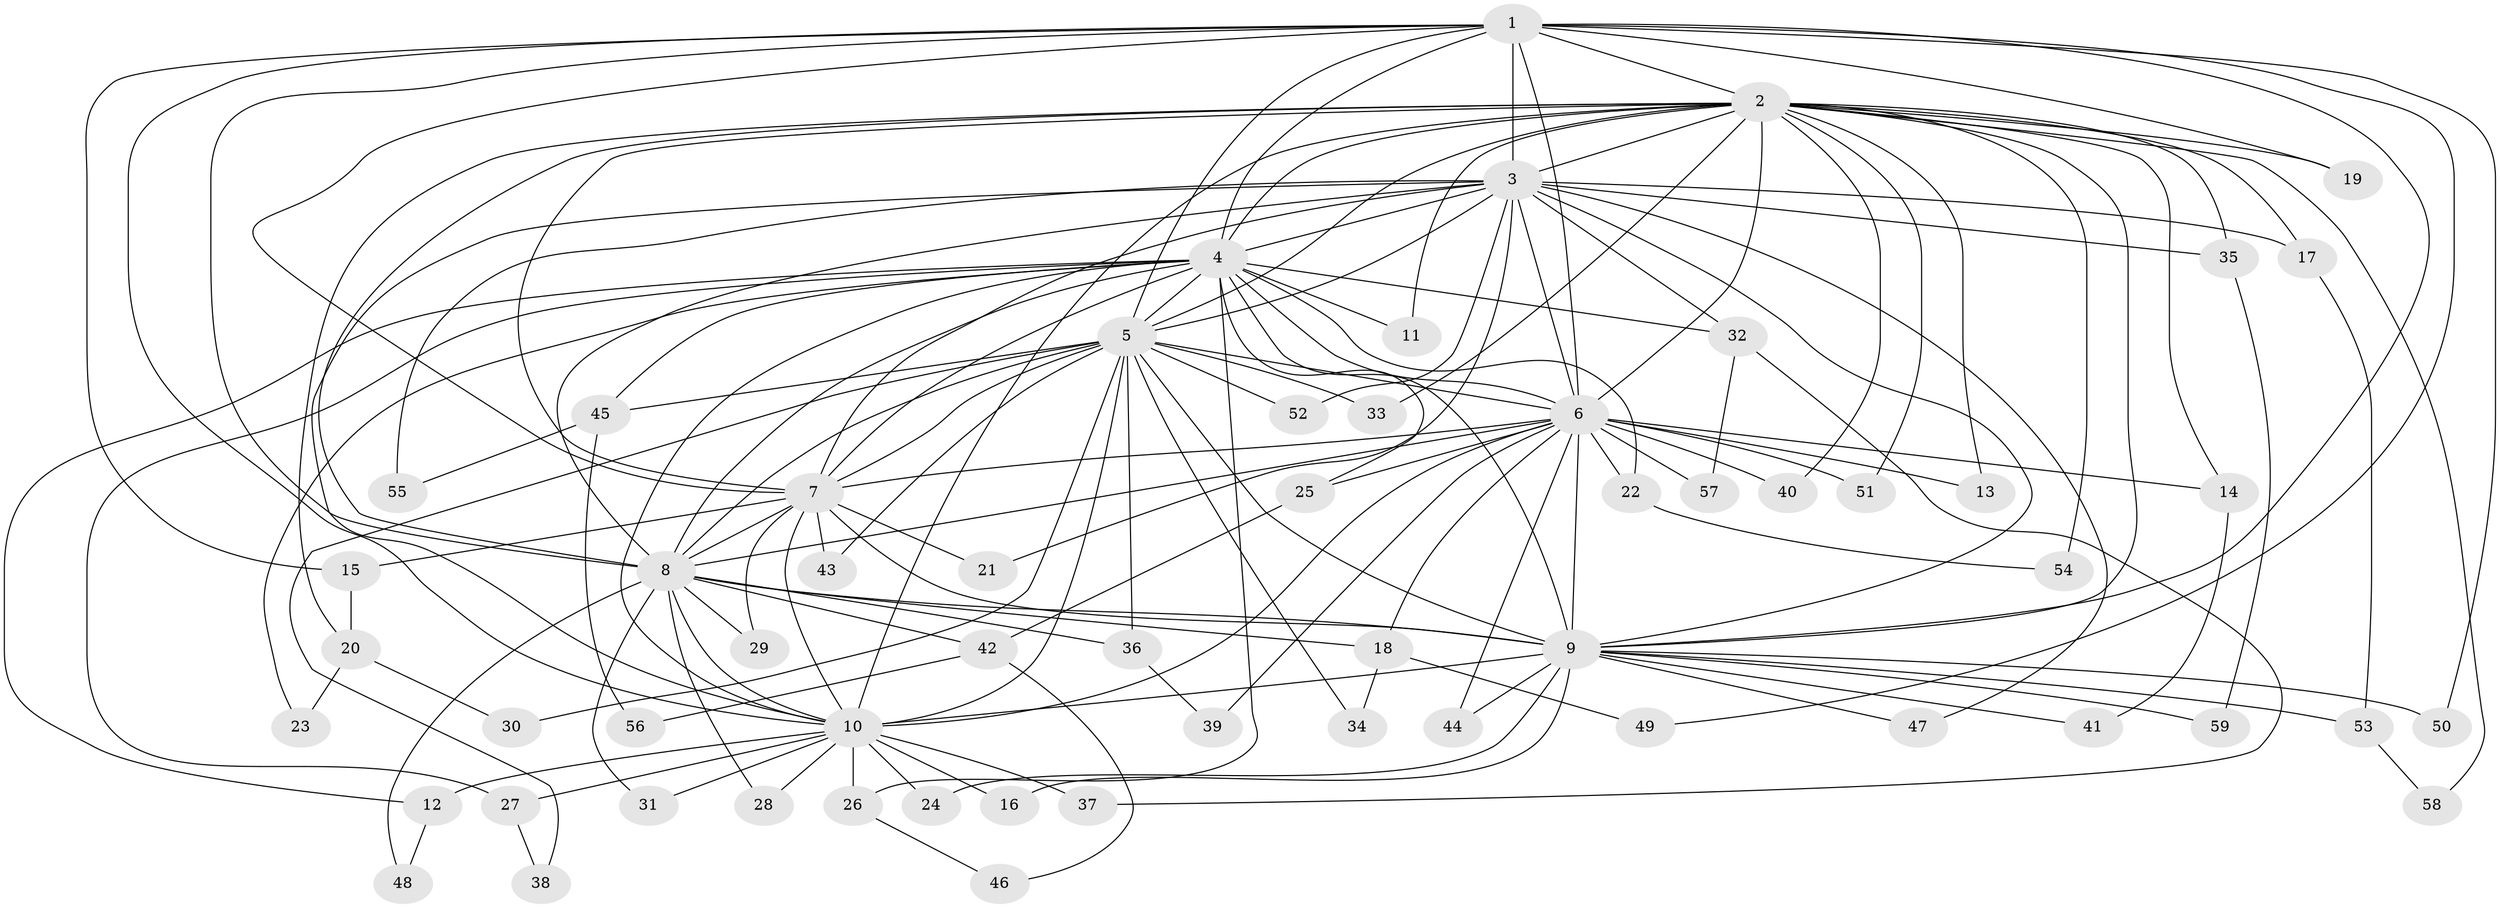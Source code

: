 // Generated by graph-tools (version 1.1) at 2025/35/03/09/25 02:35:08]
// undirected, 59 vertices, 143 edges
graph export_dot {
graph [start="1"]
  node [color=gray90,style=filled];
  1;
  2;
  3;
  4;
  5;
  6;
  7;
  8;
  9;
  10;
  11;
  12;
  13;
  14;
  15;
  16;
  17;
  18;
  19;
  20;
  21;
  22;
  23;
  24;
  25;
  26;
  27;
  28;
  29;
  30;
  31;
  32;
  33;
  34;
  35;
  36;
  37;
  38;
  39;
  40;
  41;
  42;
  43;
  44;
  45;
  46;
  47;
  48;
  49;
  50;
  51;
  52;
  53;
  54;
  55;
  56;
  57;
  58;
  59;
  1 -- 2;
  1 -- 3;
  1 -- 4;
  1 -- 5;
  1 -- 6;
  1 -- 7;
  1 -- 8;
  1 -- 9;
  1 -- 10;
  1 -- 15;
  1 -- 19;
  1 -- 49;
  1 -- 50;
  2 -- 3;
  2 -- 4;
  2 -- 5;
  2 -- 6;
  2 -- 7;
  2 -- 8;
  2 -- 9;
  2 -- 10;
  2 -- 11;
  2 -- 13;
  2 -- 14;
  2 -- 17;
  2 -- 19;
  2 -- 20;
  2 -- 33;
  2 -- 35;
  2 -- 40;
  2 -- 51;
  2 -- 54;
  2 -- 58;
  3 -- 4;
  3 -- 5;
  3 -- 6;
  3 -- 7;
  3 -- 8;
  3 -- 9;
  3 -- 10;
  3 -- 17;
  3 -- 21;
  3 -- 32;
  3 -- 35;
  3 -- 47;
  3 -- 52;
  3 -- 55;
  4 -- 5;
  4 -- 6;
  4 -- 7;
  4 -- 8;
  4 -- 9;
  4 -- 10;
  4 -- 11;
  4 -- 12;
  4 -- 22;
  4 -- 23;
  4 -- 25;
  4 -- 26;
  4 -- 27;
  4 -- 32;
  4 -- 45;
  5 -- 6;
  5 -- 7;
  5 -- 8;
  5 -- 9;
  5 -- 10;
  5 -- 30;
  5 -- 33;
  5 -- 34;
  5 -- 36;
  5 -- 38;
  5 -- 43;
  5 -- 45;
  5 -- 52;
  6 -- 7;
  6 -- 8;
  6 -- 9;
  6 -- 10;
  6 -- 13;
  6 -- 14;
  6 -- 18;
  6 -- 22;
  6 -- 25;
  6 -- 39;
  6 -- 40;
  6 -- 44;
  6 -- 51;
  6 -- 57;
  7 -- 8;
  7 -- 9;
  7 -- 10;
  7 -- 15;
  7 -- 21;
  7 -- 29;
  7 -- 43;
  8 -- 9;
  8 -- 10;
  8 -- 18;
  8 -- 28;
  8 -- 29;
  8 -- 31;
  8 -- 36;
  8 -- 42;
  8 -- 48;
  9 -- 10;
  9 -- 16;
  9 -- 24;
  9 -- 41;
  9 -- 44;
  9 -- 47;
  9 -- 50;
  9 -- 53;
  9 -- 59;
  10 -- 12;
  10 -- 16;
  10 -- 24;
  10 -- 26;
  10 -- 27;
  10 -- 28;
  10 -- 31;
  10 -- 37;
  12 -- 48;
  14 -- 41;
  15 -- 20;
  17 -- 53;
  18 -- 34;
  18 -- 49;
  20 -- 23;
  20 -- 30;
  22 -- 54;
  25 -- 42;
  26 -- 46;
  27 -- 38;
  32 -- 37;
  32 -- 57;
  35 -- 59;
  36 -- 39;
  42 -- 46;
  42 -- 56;
  45 -- 55;
  45 -- 56;
  53 -- 58;
}
